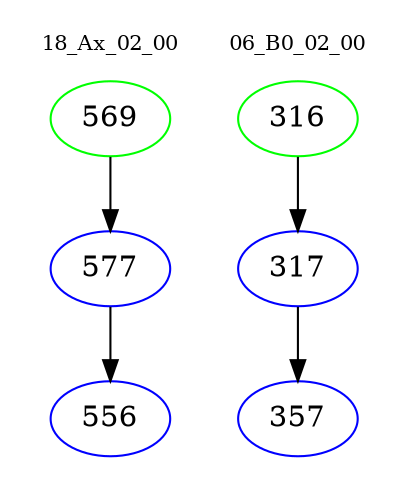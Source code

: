 digraph{
subgraph cluster_0 {
color = white
label = "18_Ax_02_00";
fontsize=10;
T0_569 [label="569", color="green"]
T0_569 -> T0_577 [color="black"]
T0_577 [label="577", color="blue"]
T0_577 -> T0_556 [color="black"]
T0_556 [label="556", color="blue"]
}
subgraph cluster_1 {
color = white
label = "06_B0_02_00";
fontsize=10;
T1_316 [label="316", color="green"]
T1_316 -> T1_317 [color="black"]
T1_317 [label="317", color="blue"]
T1_317 -> T1_357 [color="black"]
T1_357 [label="357", color="blue"]
}
}
